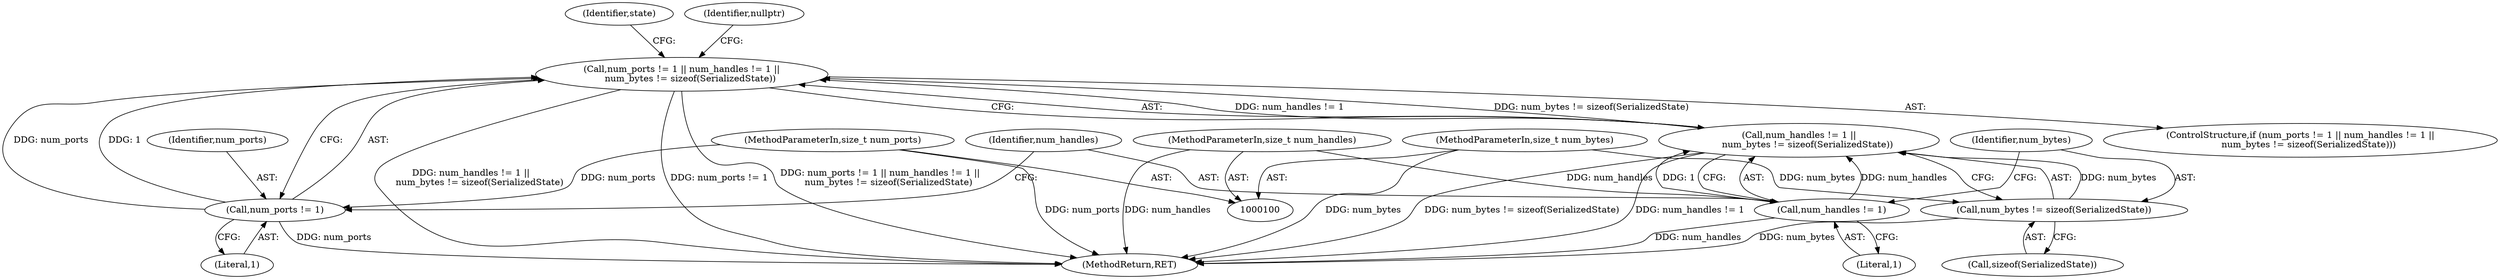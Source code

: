 digraph "0_Chrome_66e24a8793615bd9d5c238b1745b093090e1f72d_0@API" {
"1000109" [label="(Call,num_ports != 1 || num_handles != 1 ||\n      num_bytes != sizeof(SerializedState))"];
"1000110" [label="(Call,num_ports != 1)"];
"1000104" [label="(MethodParameterIn,size_t num_ports)"];
"1000113" [label="(Call,num_handles != 1 ||\n      num_bytes != sizeof(SerializedState))"];
"1000114" [label="(Call,num_handles != 1)"];
"1000106" [label="(MethodParameterIn,size_t num_handles)"];
"1000117" [label="(Call,num_bytes != sizeof(SerializedState))"];
"1000102" [label="(MethodParameterIn,size_t num_bytes)"];
"1000104" [label="(MethodParameterIn,size_t num_ports)"];
"1000109" [label="(Call,num_ports != 1 || num_handles != 1 ||\n      num_bytes != sizeof(SerializedState))"];
"1000102" [label="(MethodParameterIn,size_t num_bytes)"];
"1000126" [label="(Identifier,state)"];
"1000106" [label="(MethodParameterIn,size_t num_handles)"];
"1000117" [label="(Call,num_bytes != sizeof(SerializedState))"];
"1000118" [label="(Identifier,num_bytes)"];
"1000110" [label="(Call,num_ports != 1)"];
"1000257" [label="(MethodReturn,RET)"];
"1000112" [label="(Literal,1)"];
"1000111" [label="(Identifier,num_ports)"];
"1000113" [label="(Call,num_handles != 1 ||\n      num_bytes != sizeof(SerializedState))"];
"1000119" [label="(Call,sizeof(SerializedState))"];
"1000123" [label="(Identifier,nullptr)"];
"1000108" [label="(ControlStructure,if (num_ports != 1 || num_handles != 1 ||\n      num_bytes != sizeof(SerializedState)))"];
"1000116" [label="(Literal,1)"];
"1000114" [label="(Call,num_handles != 1)"];
"1000115" [label="(Identifier,num_handles)"];
"1000109" -> "1000108"  [label="AST: "];
"1000109" -> "1000110"  [label="CFG: "];
"1000109" -> "1000113"  [label="CFG: "];
"1000110" -> "1000109"  [label="AST: "];
"1000113" -> "1000109"  [label="AST: "];
"1000123" -> "1000109"  [label="CFG: "];
"1000126" -> "1000109"  [label="CFG: "];
"1000109" -> "1000257"  [label="DDG: num_handles != 1 ||\n      num_bytes != sizeof(SerializedState)"];
"1000109" -> "1000257"  [label="DDG: num_ports != 1"];
"1000109" -> "1000257"  [label="DDG: num_ports != 1 || num_handles != 1 ||\n      num_bytes != sizeof(SerializedState)"];
"1000110" -> "1000109"  [label="DDG: num_ports"];
"1000110" -> "1000109"  [label="DDG: 1"];
"1000113" -> "1000109"  [label="DDG: num_handles != 1"];
"1000113" -> "1000109"  [label="DDG: num_bytes != sizeof(SerializedState)"];
"1000110" -> "1000112"  [label="CFG: "];
"1000111" -> "1000110"  [label="AST: "];
"1000112" -> "1000110"  [label="AST: "];
"1000115" -> "1000110"  [label="CFG: "];
"1000110" -> "1000257"  [label="DDG: num_ports"];
"1000104" -> "1000110"  [label="DDG: num_ports"];
"1000104" -> "1000100"  [label="AST: "];
"1000104" -> "1000257"  [label="DDG: num_ports"];
"1000113" -> "1000114"  [label="CFG: "];
"1000113" -> "1000117"  [label="CFG: "];
"1000114" -> "1000113"  [label="AST: "];
"1000117" -> "1000113"  [label="AST: "];
"1000113" -> "1000257"  [label="DDG: num_bytes != sizeof(SerializedState)"];
"1000113" -> "1000257"  [label="DDG: num_handles != 1"];
"1000114" -> "1000113"  [label="DDG: num_handles"];
"1000114" -> "1000113"  [label="DDG: 1"];
"1000117" -> "1000113"  [label="DDG: num_bytes"];
"1000114" -> "1000116"  [label="CFG: "];
"1000115" -> "1000114"  [label="AST: "];
"1000116" -> "1000114"  [label="AST: "];
"1000118" -> "1000114"  [label="CFG: "];
"1000114" -> "1000257"  [label="DDG: num_handles"];
"1000106" -> "1000114"  [label="DDG: num_handles"];
"1000106" -> "1000100"  [label="AST: "];
"1000106" -> "1000257"  [label="DDG: num_handles"];
"1000117" -> "1000119"  [label="CFG: "];
"1000118" -> "1000117"  [label="AST: "];
"1000119" -> "1000117"  [label="AST: "];
"1000117" -> "1000257"  [label="DDG: num_bytes"];
"1000102" -> "1000117"  [label="DDG: num_bytes"];
"1000102" -> "1000100"  [label="AST: "];
"1000102" -> "1000257"  [label="DDG: num_bytes"];
}

